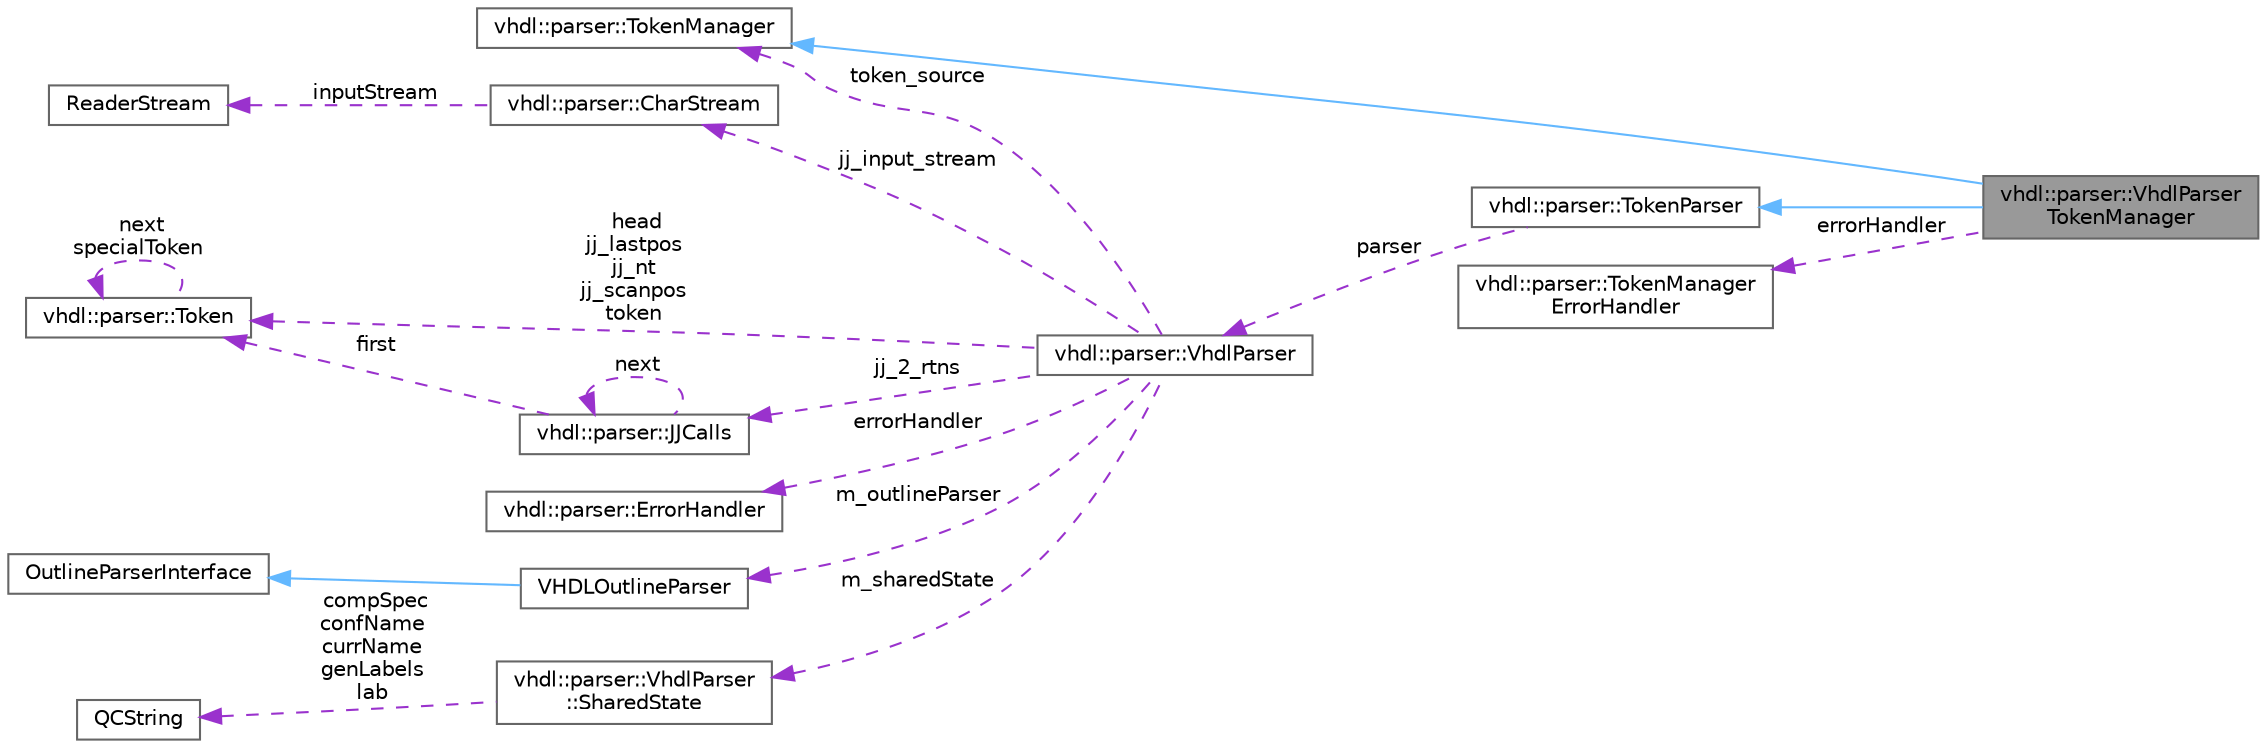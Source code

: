 digraph "vhdl::parser::VhdlParserTokenManager"
{
 // INTERACTIVE_SVG=YES
 // LATEX_PDF_SIZE
  bgcolor="transparent";
  edge [fontname=Helvetica,fontsize=10,labelfontname=Helvetica,labelfontsize=10];
  node [fontname=Helvetica,fontsize=10,shape=box,height=0.2,width=0.4];
  rankdir="LR";
  Node1 [label="vhdl::parser::VhdlParser\lTokenManager",height=0.2,width=0.4,color="gray40", fillcolor="grey60", style="filled", fontcolor="black",tooltip="Token Manager."];
  Node2 -> Node1 [dir="back",color="steelblue1",style="solid"];
  Node2 [label="vhdl::parser::TokenManager",height=0.2,width=0.4,color="gray40", fillcolor="white", style="filled",URL="$d3/d2c/classvhdl_1_1parser_1_1_token_manager.html",tooltip="An implementation for this interface is generated by JavaCCParser."];
  Node3 -> Node1 [dir="back",color="steelblue1",style="solid"];
  Node3 [label="vhdl::parser::TokenParser",height=0.2,width=0.4,color="gray40", fillcolor="white", style="filled",URL="$d8/d73/classvhdl_1_1parser_1_1_token_parser.html",tooltip=" "];
  Node4 -> Node3 [dir="back",color="darkorchid3",style="dashed",label=" parser" ];
  Node4 [label="vhdl::parser::VhdlParser",height=0.2,width=0.4,color="gray40", fillcolor="white", style="filled",URL="$de/d32/classvhdl_1_1parser_1_1_vhdl_parser.html",tooltip=" "];
  Node2 -> Node4 [dir="back",color="darkorchid3",style="dashed",label=" token_source" ];
  Node5 -> Node4 [dir="back",color="darkorchid3",style="dashed",label=" jj_input_stream" ];
  Node5 [label="vhdl::parser::CharStream",height=0.2,width=0.4,color="gray40", fillcolor="white", style="filled",URL="$d2/d98/classvhdl_1_1parser_1_1_char_stream.html",tooltip="This class describes a character stream that maintains line and column number positions of the charac..."];
  Node6 -> Node5 [dir="back",color="darkorchid3",style="dashed",label=" inputStream" ];
  Node6 [label="ReaderStream",height=0.2,width=0.4,color="gray40", fillcolor="white", style="filled",URL="$d4/d89/class_reader_stream.html",tooltip=" "];
  Node7 -> Node4 [dir="back",color="darkorchid3",style="dashed",label=" head\njj_lastpos\njj_nt\njj_scanpos\ntoken" ];
  Node7 [label="vhdl::parser::Token",height=0.2,width=0.4,color="gray40", fillcolor="white", style="filled",URL="$dc/de7/classvhdl_1_1parser_1_1_token.html",tooltip="Describes the input token stream."];
  Node7 -> Node7 [dir="back",color="darkorchid3",style="dashed",label=" next\nspecialToken" ];
  Node8 -> Node4 [dir="back",color="darkorchid3",style="dashed",label=" jj_2_rtns" ];
  Node8 [label="vhdl::parser::JJCalls",height=0.2,width=0.4,color="gray40", fillcolor="white", style="filled",URL="$d8/da3/structvhdl_1_1parser_1_1_j_j_calls.html",tooltip=" "];
  Node8 -> Node8 [dir="back",color="darkorchid3",style="dashed",label=" next" ];
  Node7 -> Node8 [dir="back",color="darkorchid3",style="dashed",label=" first" ];
  Node9 -> Node4 [dir="back",color="darkorchid3",style="dashed",label=" errorHandler" ];
  Node9 [label="vhdl::parser::ErrorHandler",height=0.2,width=0.4,color="gray40", fillcolor="white", style="filled",URL="$df/d0f/classvhdl_1_1parser_1_1_error_handler.html",tooltip=" "];
  Node10 -> Node4 [dir="back",color="darkorchid3",style="dashed",label=" m_outlineParser" ];
  Node10 [label="VHDLOutlineParser",height=0.2,width=0.4,color="gray40", fillcolor="white", style="filled",URL="$df/d4b/class_v_h_d_l_outline_parser.html",tooltip="VHDL parser using state-based lexical scanning."];
  Node11 -> Node10 [dir="back",color="steelblue1",style="solid"];
  Node11 [label="OutlineParserInterface",height=0.2,width=0.4,color="gray40", fillcolor="white", style="filled",URL="$d5/d79/class_outline_parser_interface.html",tooltip="Abstract interface for outline parsers."];
  Node12 -> Node4 [dir="back",color="darkorchid3",style="dashed",label=" m_sharedState" ];
  Node12 [label="vhdl::parser::VhdlParser\l::SharedState",height=0.2,width=0.4,color="gray40", fillcolor="white", style="filled",URL="$d9/da2/structvhdl_1_1parser_1_1_vhdl_parser_1_1_shared_state.html",tooltip=" "];
  Node13 -> Node12 [dir="back",color="darkorchid3",style="dashed",label=" compSpec\nconfName\ncurrName\ngenLabels\nlab" ];
  Node13 [label="QCString",height=0.2,width=0.4,color="gray40", fillcolor="white", style="filled",URL="$d9/d45/class_q_c_string.html",tooltip="This is an alternative implementation of QCString."];
  Node14 -> Node1 [dir="back",color="darkorchid3",style="dashed",label=" errorHandler" ];
  Node14 [label="vhdl::parser::TokenManager\lErrorHandler",height=0.2,width=0.4,color="gray40", fillcolor="white", style="filled",URL="$d9/d04/classvhdl_1_1parser_1_1_token_manager_error_handler.html",tooltip=" "];
}
